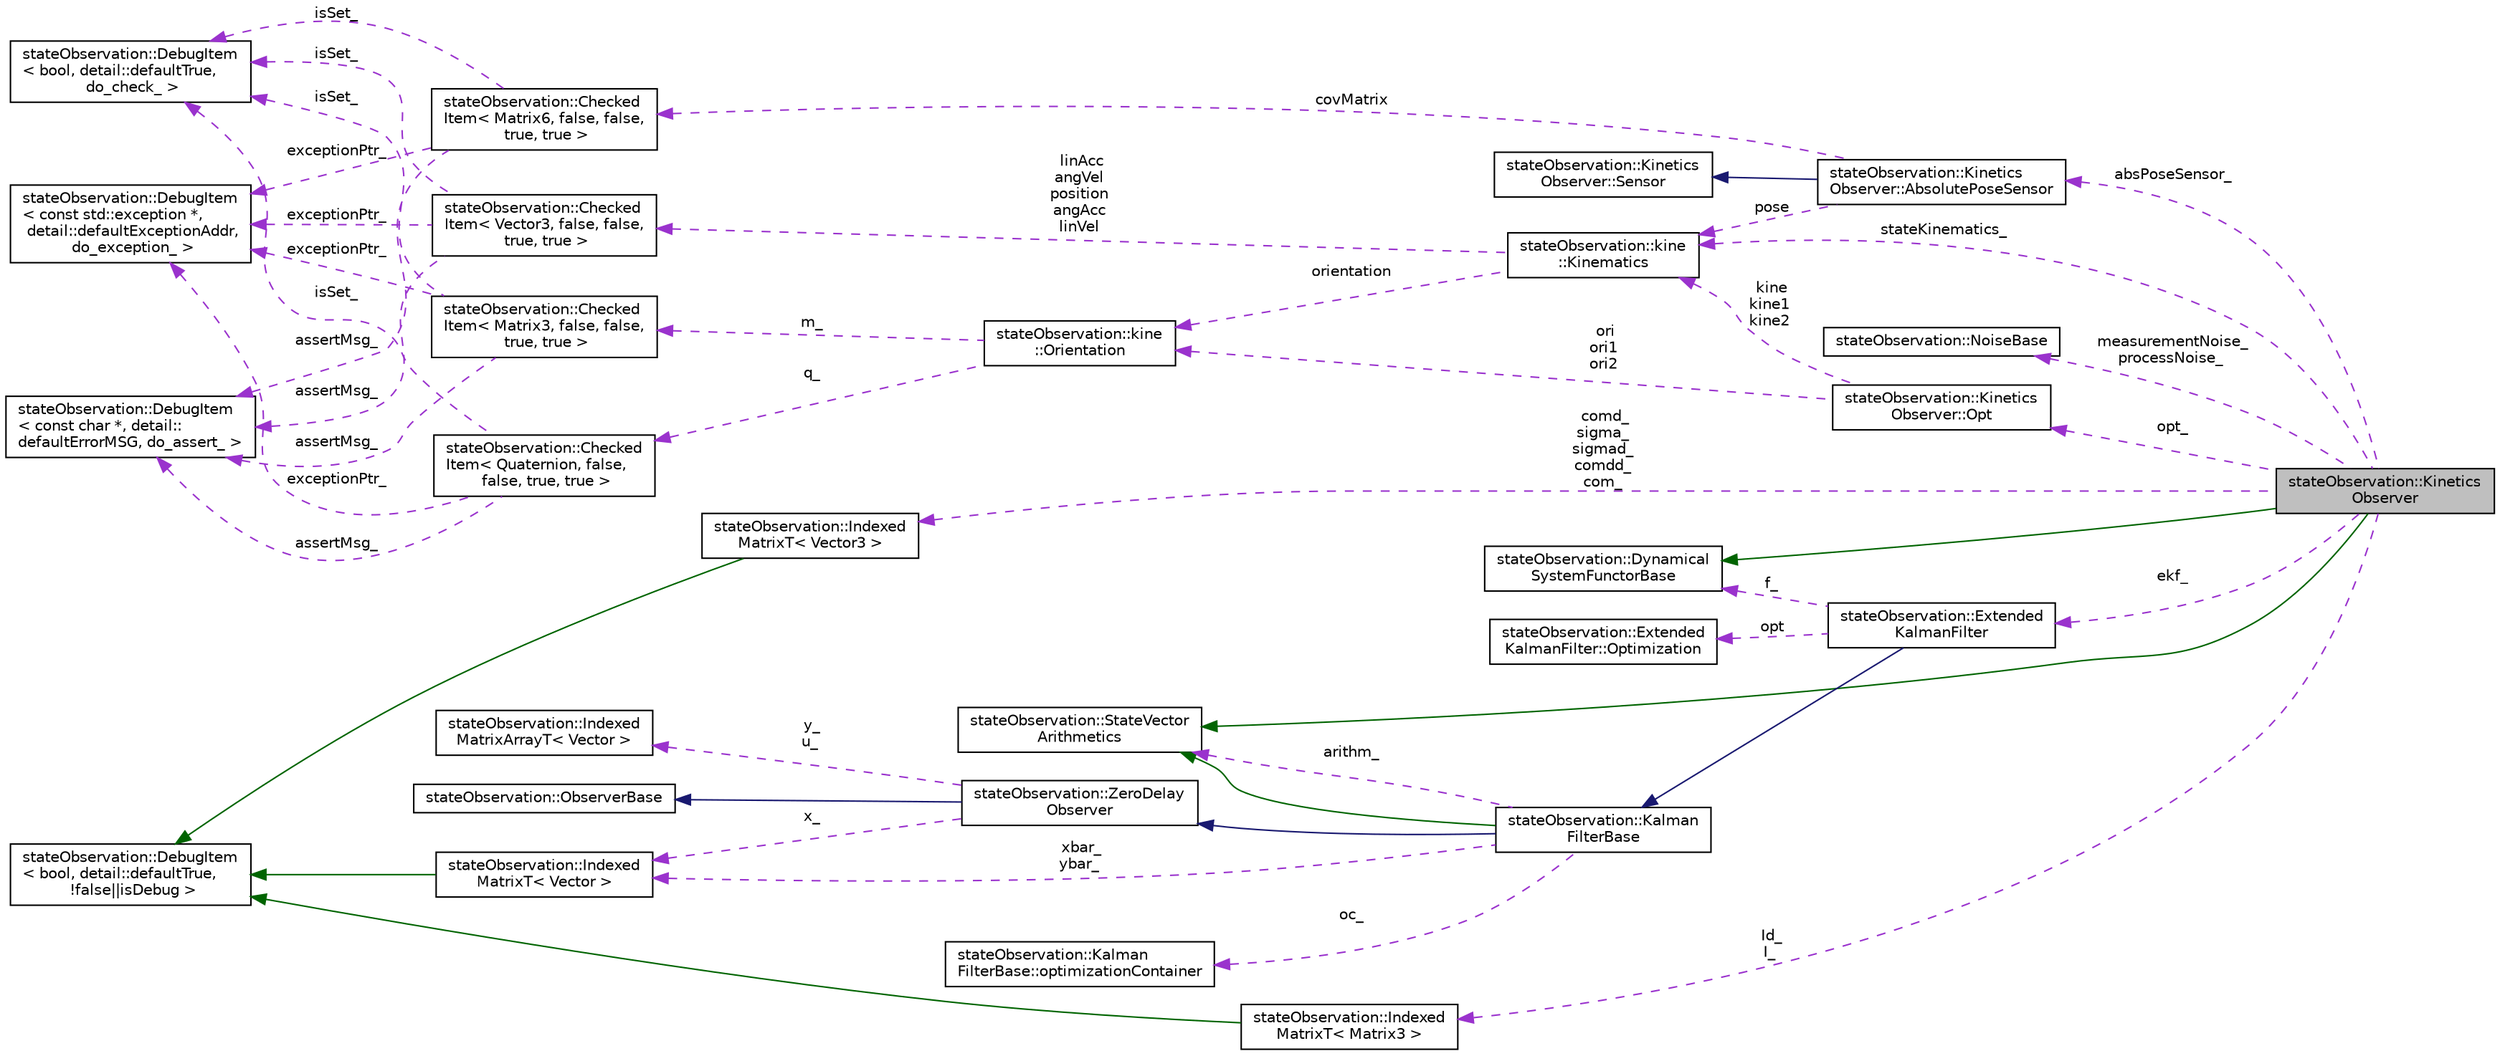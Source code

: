 digraph "stateObservation::KineticsObserver"
{
  edge [fontname="Helvetica",fontsize="10",labelfontname="Helvetica",labelfontsize="10"];
  node [fontname="Helvetica",fontsize="10",shape=record];
  rankdir="LR";
  Node3 [label="stateObservation::Kinetics\lObserver",height=0.2,width=0.4,color="black", fillcolor="grey75", style="filled", fontcolor="black"];
  Node4 -> Node3 [dir="back",color="darkgreen",fontsize="10",style="solid",fontname="Helvetica"];
  Node4 [label="stateObservation::Dynamical\lSystemFunctorBase",height=0.2,width=0.4,color="black", fillcolor="white", style="filled",URL="$classstateObservation_1_1DynamicalSystemFunctorBase.html",tooltip="This is the base class of any functor that describes the dynamics of the state and the measurement..."];
  Node5 -> Node3 [dir="back",color="darkgreen",fontsize="10",style="solid",fontname="Helvetica"];
  Node5 [label="stateObservation::StateVector\lArithmetics",height=0.2,width=0.4,color="black", fillcolor="white", style="filled",URL="$classstateObservation_1_1StateVectorArithmetics.html",tooltip="This class is used to customize the way the difference between measurements, the state update functio..."];
  Node6 -> Node3 [dir="back",color="darkorchid3",fontsize="10",style="dashed",label=" measurementNoise_\nprocessNoise_" ,fontname="Helvetica"];
  Node6 [label="stateObservation::NoiseBase",height=0.2,width=0.4,color="black", fillcolor="white", style="filled",URL="$classstateObservation_1_1NoiseBase.html"];
  Node7 -> Node3 [dir="back",color="darkorchid3",fontsize="10",style="dashed",label=" stateKinematics_" ,fontname="Helvetica"];
  Node7 [label="stateObservation::kine\l::Kinematics",height=0.2,width=0.4,color="black", fillcolor="white", style="filled",URL="$structstateObservation_1_1kine_1_1Kinematics.html"];
  Node8 -> Node7 [dir="back",color="darkorchid3",fontsize="10",style="dashed",label=" linAcc\nangVel\nposition\nangAcc\nlinVel" ,fontname="Helvetica"];
  Node8 [label="stateObservation::Checked\lItem\< Vector3, false, false,\l true, true \>",height=0.2,width=0.4,color="black", fillcolor="white", style="filled",URL="$classstateObservation_1_1CheckedItem.html"];
  Node9 -> Node8 [dir="back",color="darkorchid3",fontsize="10",style="dashed",label=" exceptionPtr_" ,fontname="Helvetica"];
  Node9 [label="stateObservation::DebugItem\l\< const std::exception *,\l detail::defaultExceptionAddr,\l do_exception_ \>",height=0.2,width=0.4,color="black", fillcolor="white", style="filled",URL="$classstateObservation_1_1DebugItem.html"];
  Node10 -> Node8 [dir="back",color="darkorchid3",fontsize="10",style="dashed",label=" isSet_" ,fontname="Helvetica"];
  Node10 [label="stateObservation::DebugItem\l\< bool, detail::defaultTrue,\l do_check_ \>",height=0.2,width=0.4,color="black", fillcolor="white", style="filled",URL="$classstateObservation_1_1DebugItem.html"];
  Node11 -> Node8 [dir="back",color="darkorchid3",fontsize="10",style="dashed",label=" assertMsg_" ,fontname="Helvetica"];
  Node11 [label="stateObservation::DebugItem\l\< const char *, detail::\ldefaultErrorMSG, do_assert_ \>",height=0.2,width=0.4,color="black", fillcolor="white", style="filled",URL="$classstateObservation_1_1DebugItem.html"];
  Node12 -> Node7 [dir="back",color="darkorchid3",fontsize="10",style="dashed",label=" orientation" ,fontname="Helvetica"];
  Node12 [label="stateObservation::kine\l::Orientation",height=0.2,width=0.4,color="black", fillcolor="white", style="filled",URL="$classstateObservation_1_1kine_1_1Orientation.html"];
  Node13 -> Node12 [dir="back",color="darkorchid3",fontsize="10",style="dashed",label=" m_" ,fontname="Helvetica"];
  Node13 [label="stateObservation::Checked\lItem\< Matrix3, false, false,\l true, true \>",height=0.2,width=0.4,color="black", fillcolor="white", style="filled",URL="$classstateObservation_1_1CheckedItem.html"];
  Node9 -> Node13 [dir="back",color="darkorchid3",fontsize="10",style="dashed",label=" exceptionPtr_" ,fontname="Helvetica"];
  Node10 -> Node13 [dir="back",color="darkorchid3",fontsize="10",style="dashed",label=" isSet_" ,fontname="Helvetica"];
  Node11 -> Node13 [dir="back",color="darkorchid3",fontsize="10",style="dashed",label=" assertMsg_" ,fontname="Helvetica"];
  Node14 -> Node12 [dir="back",color="darkorchid3",fontsize="10",style="dashed",label=" q_" ,fontname="Helvetica"];
  Node14 [label="stateObservation::Checked\lItem\< Quaternion, false,\l false, true, true \>",height=0.2,width=0.4,color="black", fillcolor="white", style="filled",URL="$classstateObservation_1_1CheckedItem.html"];
  Node9 -> Node14 [dir="back",color="darkorchid3",fontsize="10",style="dashed",label=" exceptionPtr_" ,fontname="Helvetica"];
  Node10 -> Node14 [dir="back",color="darkorchid3",fontsize="10",style="dashed",label=" isSet_" ,fontname="Helvetica"];
  Node11 -> Node14 [dir="back",color="darkorchid3",fontsize="10",style="dashed",label=" assertMsg_" ,fontname="Helvetica"];
  Node15 -> Node3 [dir="back",color="darkorchid3",fontsize="10",style="dashed",label=" comd_\nsigma_\nsigmad_\ncomdd_\ncom_" ,fontname="Helvetica"];
  Node15 [label="stateObservation::Indexed\lMatrixT\< Vector3 \>",height=0.2,width=0.4,color="black", fillcolor="white", style="filled",URL="$classstateObservation_1_1IndexedMatrixT.html"];
  Node16 -> Node15 [dir="back",color="darkgreen",fontsize="10",style="solid",fontname="Helvetica"];
  Node16 [label="stateObservation::DebugItem\l\< bool, detail::defaultTrue,\l !false\|\|isDebug \>",height=0.2,width=0.4,color="black", fillcolor="white", style="filled",URL="$classstateObservation_1_1DebugItem.html"];
  Node17 -> Node3 [dir="back",color="darkorchid3",fontsize="10",style="dashed",label=" opt_" ,fontname="Helvetica"];
  Node17 [label="stateObservation::Kinetics\lObserver::Opt",height=0.2,width=0.4,color="black", fillcolor="white", style="filled",URL="$structstateObservation_1_1KineticsObserver_1_1Opt.html",tooltip="a structure to optimize computations "];
  Node7 -> Node17 [dir="back",color="darkorchid3",fontsize="10",style="dashed",label=" kine\nkine1\nkine2" ,fontname="Helvetica"];
  Node12 -> Node17 [dir="back",color="darkorchid3",fontsize="10",style="dashed",label=" ori\nori1\nori2" ,fontname="Helvetica"];
  Node18 -> Node3 [dir="back",color="darkorchid3",fontsize="10",style="dashed",label=" absPoseSensor_" ,fontname="Helvetica"];
  Node18 [label="stateObservation::Kinetics\lObserver::AbsolutePoseSensor",height=0.2,width=0.4,color="black", fillcolor="white", style="filled",URL="$structstateObservation_1_1KineticsObserver_1_1AbsolutePoseSensor.html"];
  Node19 -> Node18 [dir="back",color="midnightblue",fontsize="10",style="solid",fontname="Helvetica"];
  Node19 [label="stateObservation::Kinetics\lObserver::Sensor",height=0.2,width=0.4,color="black", fillcolor="white", style="filled",URL="$structstateObservation_1_1KineticsObserver_1_1Sensor.html"];
  Node20 -> Node18 [dir="back",color="darkorchid3",fontsize="10",style="dashed",label=" covMatrix" ,fontname="Helvetica"];
  Node20 [label="stateObservation::Checked\lItem\< Matrix6, false, false,\l true, true \>",height=0.2,width=0.4,color="black", fillcolor="white", style="filled",URL="$classstateObservation_1_1CheckedItem.html"];
  Node9 -> Node20 [dir="back",color="darkorchid3",fontsize="10",style="dashed",label=" exceptionPtr_" ,fontname="Helvetica"];
  Node10 -> Node20 [dir="back",color="darkorchid3",fontsize="10",style="dashed",label=" isSet_" ,fontname="Helvetica"];
  Node11 -> Node20 [dir="back",color="darkorchid3",fontsize="10",style="dashed",label=" assertMsg_" ,fontname="Helvetica"];
  Node7 -> Node18 [dir="back",color="darkorchid3",fontsize="10",style="dashed",label=" pose" ,fontname="Helvetica"];
  Node21 -> Node3 [dir="back",color="darkorchid3",fontsize="10",style="dashed",label=" Id_\nI_" ,fontname="Helvetica"];
  Node21 [label="stateObservation::Indexed\lMatrixT\< Matrix3 \>",height=0.2,width=0.4,color="black", fillcolor="white", style="filled",URL="$classstateObservation_1_1IndexedMatrixT.html"];
  Node16 -> Node21 [dir="back",color="darkgreen",fontsize="10",style="solid",fontname="Helvetica"];
  Node22 -> Node3 [dir="back",color="darkorchid3",fontsize="10",style="dashed",label=" ekf_" ,fontname="Helvetica"];
  Node22 [label="stateObservation::Extended\lKalmanFilter",height=0.2,width=0.4,color="black", fillcolor="white", style="filled",URL="$classstateObservation_1_1ExtendedKalmanFilter.html",tooltip="The class to intanciate to use an extended Kalman filter. To use this class, one needs to provide a p..."];
  Node23 -> Node22 [dir="back",color="midnightblue",fontsize="10",style="solid",fontname="Helvetica"];
  Node23 [label="stateObservation::Kalman\lFilterBase",height=0.2,width=0.4,color="black", fillcolor="white", style="filled",URL="$classstateObservation_1_1KalmanFilterBase.html",tooltip="It mostly implements the equations of Kalman filtering It is suitablle by derivation to be used incas..."];
  Node24 -> Node23 [dir="back",color="midnightblue",fontsize="10",style="solid",fontname="Helvetica"];
  Node24 [label="stateObservation::ZeroDelay\lObserver",height=0.2,width=0.4,color="black", fillcolor="white", style="filled",URL="$classstateObservation_1_1ZeroDelayObserver.html",tooltip="Defines the base class of online zero delay observers. Zero delay observers are the classical state o..."];
  Node25 -> Node24 [dir="back",color="midnightblue",fontsize="10",style="solid",fontname="Helvetica"];
  Node25 [label="stateObservation::ObserverBase",height=0.2,width=0.4,color="black", fillcolor="white", style="filled",URL="$classstateObservation_1_1ObserverBase.html",tooltip="The base class for observers. The observer is destinated to any dynamical system with a vector state ..."];
  Node26 -> Node24 [dir="back",color="darkorchid3",fontsize="10",style="dashed",label=" y_\nu_" ,fontname="Helvetica"];
  Node26 [label="stateObservation::Indexed\lMatrixArrayT\< Vector \>",height=0.2,width=0.4,color="black", fillcolor="white", style="filled",URL="$classstateObservation_1_1IndexedMatrixArrayT.html"];
  Node27 -> Node24 [dir="back",color="darkorchid3",fontsize="10",style="dashed",label=" x_" ,fontname="Helvetica"];
  Node27 [label="stateObservation::Indexed\lMatrixT\< Vector \>",height=0.2,width=0.4,color="black", fillcolor="white", style="filled",URL="$classstateObservation_1_1IndexedMatrixT.html"];
  Node16 -> Node27 [dir="back",color="darkgreen",fontsize="10",style="solid",fontname="Helvetica"];
  Node5 -> Node23 [dir="back",color="darkgreen",fontsize="10",style="solid",fontname="Helvetica"];
  Node28 -> Node23 [dir="back",color="darkorchid3",fontsize="10",style="dashed",label=" oc_" ,fontname="Helvetica"];
  Node28 [label="stateObservation::Kalman\lFilterBase::optimizationContainer",height=0.2,width=0.4,color="black", fillcolor="white", style="filled",URL="$structstateObservation_1_1KalmanFilterBase_1_1optimizationContainer.html"];
  Node5 -> Node23 [dir="back",color="darkorchid3",fontsize="10",style="dashed",label=" arithm_" ,fontname="Helvetica"];
  Node27 -> Node23 [dir="back",color="darkorchid3",fontsize="10",style="dashed",label=" xbar_\nybar_" ,fontname="Helvetica"];
  Node29 -> Node22 [dir="back",color="darkorchid3",fontsize="10",style="dashed",label=" opt" ,fontname="Helvetica"];
  Node29 [label="stateObservation::Extended\lKalmanFilter::Optimization",height=0.2,width=0.4,color="black", fillcolor="white", style="filled",URL="$structstateObservation_1_1ExtendedKalmanFilter_1_1Optimization.html"];
  Node4 -> Node22 [dir="back",color="darkorchid3",fontsize="10",style="dashed",label=" f_" ,fontname="Helvetica"];
}
